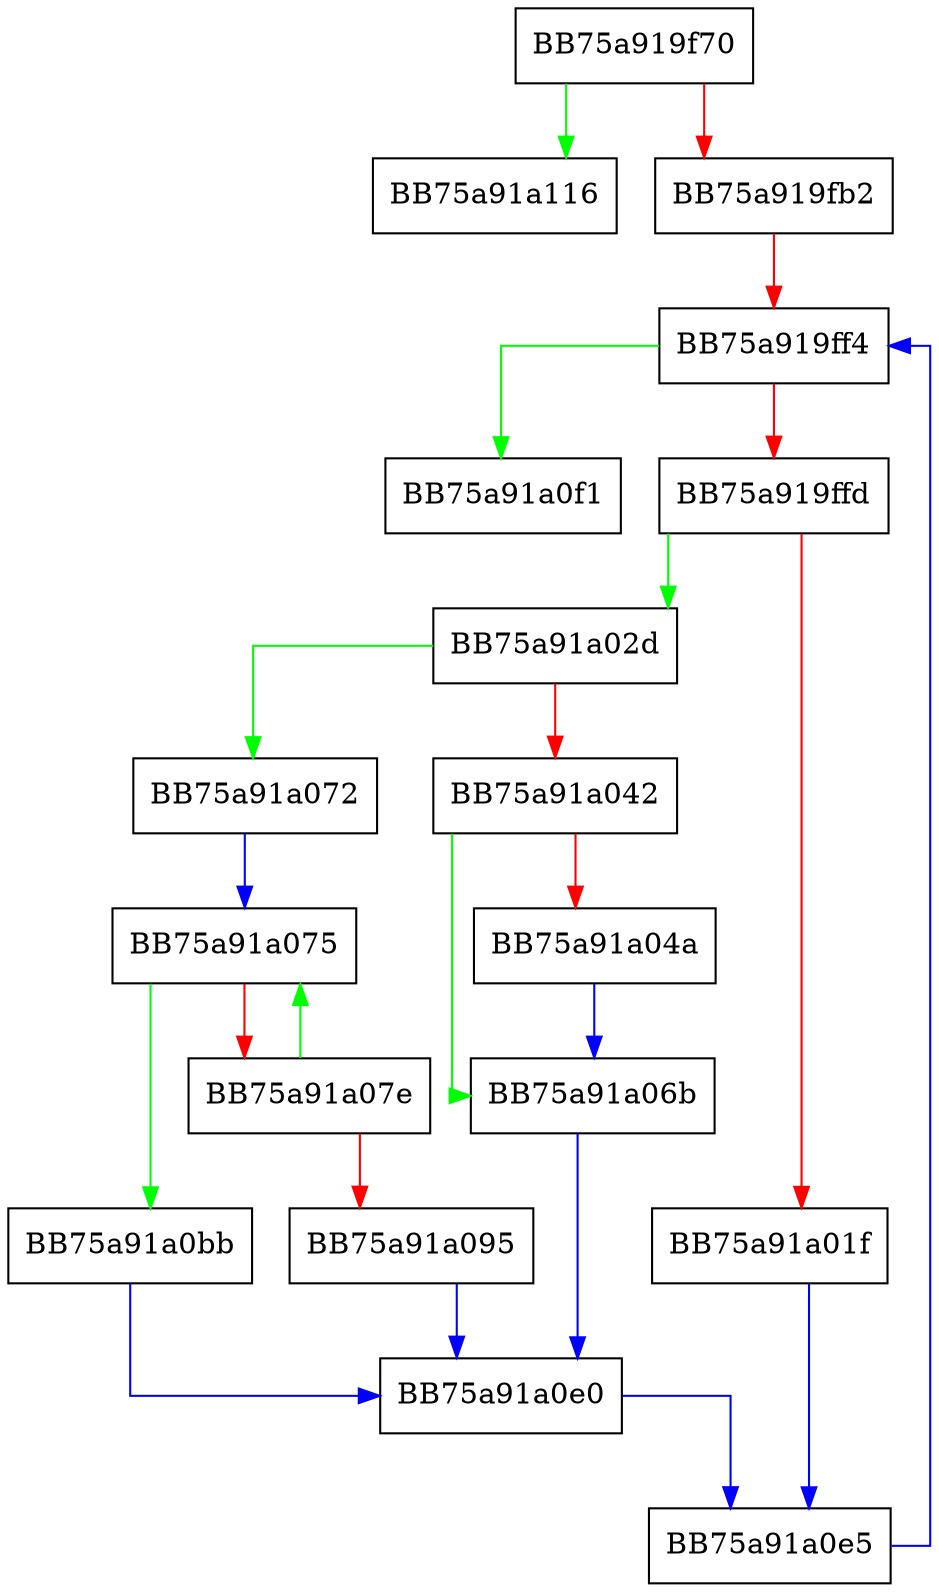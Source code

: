 digraph _Forced_rehash {
  node [shape="box"];
  graph [splines=ortho];
  BB75a919f70 -> BB75a91a116 [color="green"];
  BB75a919f70 -> BB75a919fb2 [color="red"];
  BB75a919fb2 -> BB75a919ff4 [color="red"];
  BB75a919ff4 -> BB75a91a0f1 [color="green"];
  BB75a919ff4 -> BB75a919ffd [color="red"];
  BB75a919ffd -> BB75a91a02d [color="green"];
  BB75a919ffd -> BB75a91a01f [color="red"];
  BB75a91a01f -> BB75a91a0e5 [color="blue"];
  BB75a91a02d -> BB75a91a072 [color="green"];
  BB75a91a02d -> BB75a91a042 [color="red"];
  BB75a91a042 -> BB75a91a06b [color="green"];
  BB75a91a042 -> BB75a91a04a [color="red"];
  BB75a91a04a -> BB75a91a06b [color="blue"];
  BB75a91a06b -> BB75a91a0e0 [color="blue"];
  BB75a91a072 -> BB75a91a075 [color="blue"];
  BB75a91a075 -> BB75a91a0bb [color="green"];
  BB75a91a075 -> BB75a91a07e [color="red"];
  BB75a91a07e -> BB75a91a075 [color="green"];
  BB75a91a07e -> BB75a91a095 [color="red"];
  BB75a91a095 -> BB75a91a0e0 [color="blue"];
  BB75a91a0bb -> BB75a91a0e0 [color="blue"];
  BB75a91a0e0 -> BB75a91a0e5 [color="blue"];
  BB75a91a0e5 -> BB75a919ff4 [color="blue"];
}